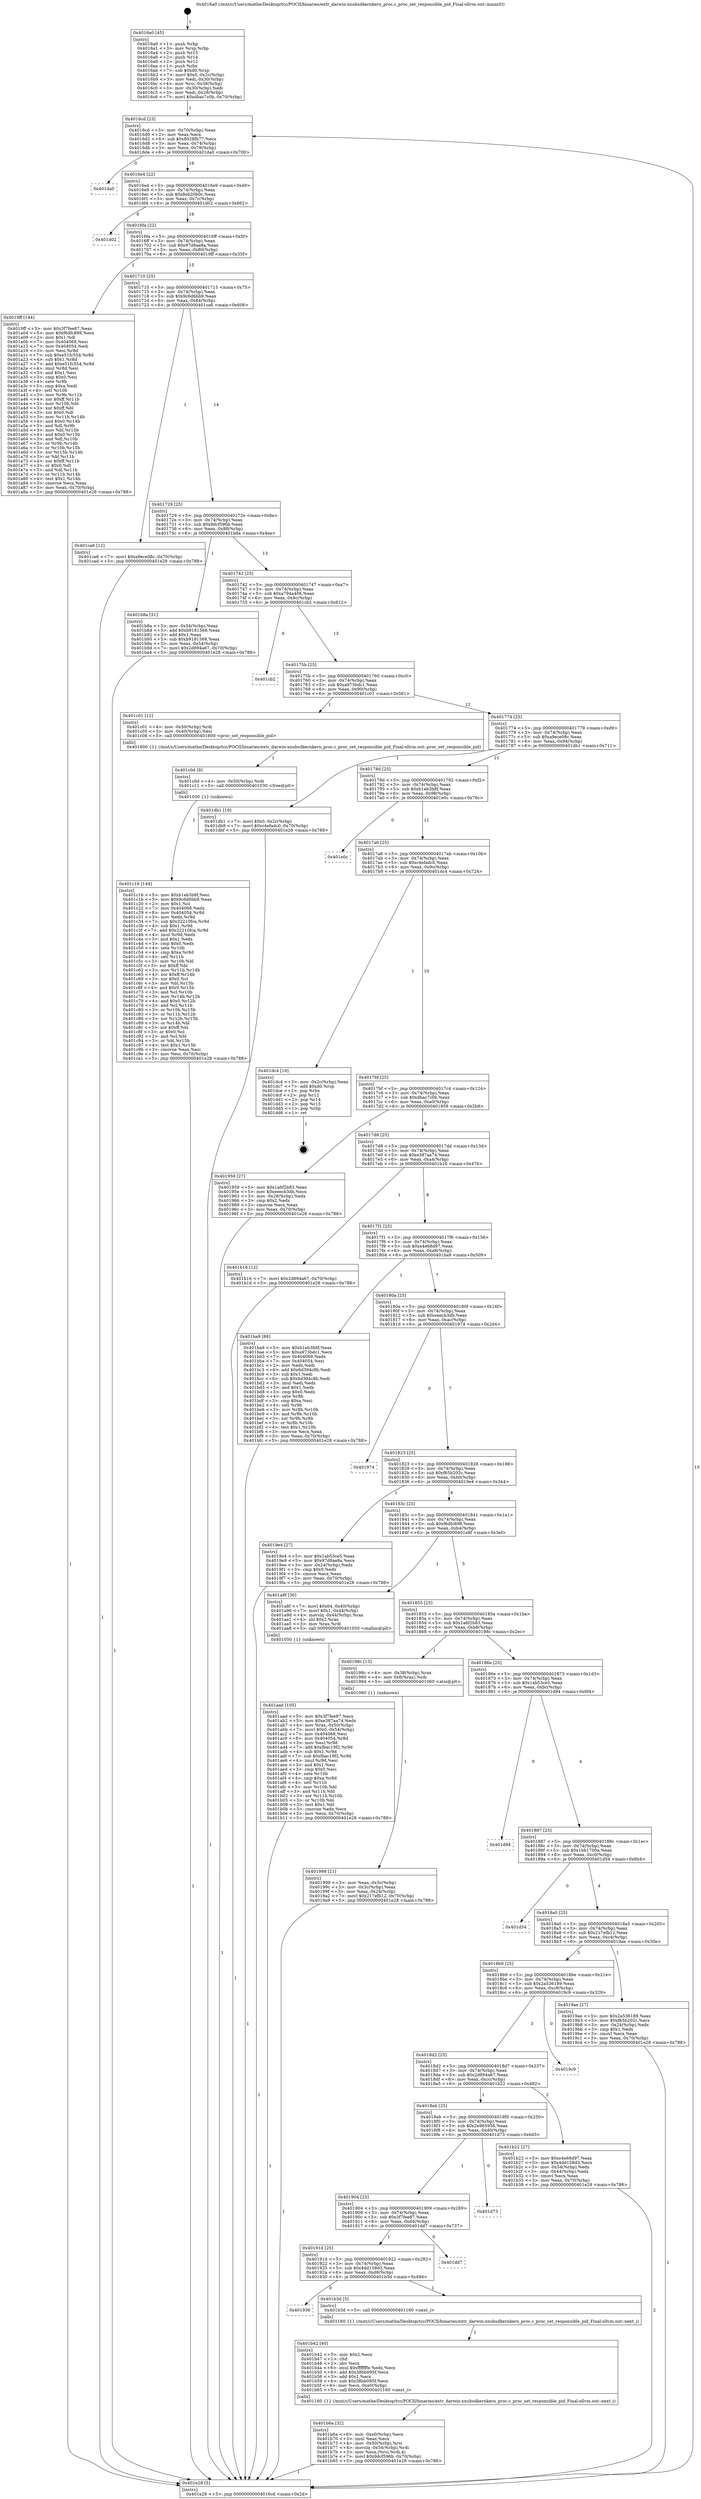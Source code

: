 digraph "0x4016a0" {
  label = "0x4016a0 (/mnt/c/Users/mathe/Desktop/tcc/POCII/binaries/extr_darwin-xnubsdkernkern_proc.c_proc_set_responsible_pid_Final-ollvm.out::main(0))"
  labelloc = "t"
  node[shape=record]

  Entry [label="",width=0.3,height=0.3,shape=circle,fillcolor=black,style=filled]
  "0x4016cd" [label="{
     0x4016cd [23]\l
     | [instrs]\l
     &nbsp;&nbsp;0x4016cd \<+3\>: mov -0x70(%rbp),%eax\l
     &nbsp;&nbsp;0x4016d0 \<+2\>: mov %eax,%ecx\l
     &nbsp;&nbsp;0x4016d2 \<+6\>: sub $0x8028fb77,%ecx\l
     &nbsp;&nbsp;0x4016d8 \<+3\>: mov %eax,-0x74(%rbp)\l
     &nbsp;&nbsp;0x4016db \<+3\>: mov %ecx,-0x78(%rbp)\l
     &nbsp;&nbsp;0x4016de \<+6\>: je 0000000000401da0 \<main+0x700\>\l
  }"]
  "0x401da0" [label="{
     0x401da0\l
  }", style=dashed]
  "0x4016e4" [label="{
     0x4016e4 [22]\l
     | [instrs]\l
     &nbsp;&nbsp;0x4016e4 \<+5\>: jmp 00000000004016e9 \<main+0x49\>\l
     &nbsp;&nbsp;0x4016e9 \<+3\>: mov -0x74(%rbp),%eax\l
     &nbsp;&nbsp;0x4016ec \<+5\>: sub $0x8eb20b0c,%eax\l
     &nbsp;&nbsp;0x4016f1 \<+3\>: mov %eax,-0x7c(%rbp)\l
     &nbsp;&nbsp;0x4016f4 \<+6\>: je 0000000000401d02 \<main+0x662\>\l
  }"]
  Exit [label="",width=0.3,height=0.3,shape=circle,fillcolor=black,style=filled,peripheries=2]
  "0x401d02" [label="{
     0x401d02\l
  }", style=dashed]
  "0x4016fa" [label="{
     0x4016fa [22]\l
     | [instrs]\l
     &nbsp;&nbsp;0x4016fa \<+5\>: jmp 00000000004016ff \<main+0x5f\>\l
     &nbsp;&nbsp;0x4016ff \<+3\>: mov -0x74(%rbp),%eax\l
     &nbsp;&nbsp;0x401702 \<+5\>: sub $0x97d8ae8a,%eax\l
     &nbsp;&nbsp;0x401707 \<+3\>: mov %eax,-0x80(%rbp)\l
     &nbsp;&nbsp;0x40170a \<+6\>: je 00000000004019ff \<main+0x35f\>\l
  }"]
  "0x401c16" [label="{
     0x401c16 [144]\l
     | [instrs]\l
     &nbsp;&nbsp;0x401c16 \<+5\>: mov $0xb1eb3b8f,%esi\l
     &nbsp;&nbsp;0x401c1b \<+5\>: mov $0x9c6d6bb9,%eax\l
     &nbsp;&nbsp;0x401c20 \<+2\>: mov $0x1,%cl\l
     &nbsp;&nbsp;0x401c22 \<+7\>: mov 0x404068,%edx\l
     &nbsp;&nbsp;0x401c29 \<+8\>: mov 0x404054,%r8d\l
     &nbsp;&nbsp;0x401c31 \<+3\>: mov %edx,%r9d\l
     &nbsp;&nbsp;0x401c34 \<+7\>: sub $0x32210fca,%r9d\l
     &nbsp;&nbsp;0x401c3b \<+4\>: sub $0x1,%r9d\l
     &nbsp;&nbsp;0x401c3f \<+7\>: add $0x32210fca,%r9d\l
     &nbsp;&nbsp;0x401c46 \<+4\>: imul %r9d,%edx\l
     &nbsp;&nbsp;0x401c4a \<+3\>: and $0x1,%edx\l
     &nbsp;&nbsp;0x401c4d \<+3\>: cmp $0x0,%edx\l
     &nbsp;&nbsp;0x401c50 \<+4\>: sete %r10b\l
     &nbsp;&nbsp;0x401c54 \<+4\>: cmp $0xa,%r8d\l
     &nbsp;&nbsp;0x401c58 \<+4\>: setl %r11b\l
     &nbsp;&nbsp;0x401c5c \<+3\>: mov %r10b,%bl\l
     &nbsp;&nbsp;0x401c5f \<+3\>: xor $0xff,%bl\l
     &nbsp;&nbsp;0x401c62 \<+3\>: mov %r11b,%r14b\l
     &nbsp;&nbsp;0x401c65 \<+4\>: xor $0xff,%r14b\l
     &nbsp;&nbsp;0x401c69 \<+3\>: xor $0x0,%cl\l
     &nbsp;&nbsp;0x401c6c \<+3\>: mov %bl,%r15b\l
     &nbsp;&nbsp;0x401c6f \<+4\>: and $0x0,%r15b\l
     &nbsp;&nbsp;0x401c73 \<+3\>: and %cl,%r10b\l
     &nbsp;&nbsp;0x401c76 \<+3\>: mov %r14b,%r12b\l
     &nbsp;&nbsp;0x401c79 \<+4\>: and $0x0,%r12b\l
     &nbsp;&nbsp;0x401c7d \<+3\>: and %cl,%r11b\l
     &nbsp;&nbsp;0x401c80 \<+3\>: or %r10b,%r15b\l
     &nbsp;&nbsp;0x401c83 \<+3\>: or %r11b,%r12b\l
     &nbsp;&nbsp;0x401c86 \<+3\>: xor %r12b,%r15b\l
     &nbsp;&nbsp;0x401c89 \<+3\>: or %r14b,%bl\l
     &nbsp;&nbsp;0x401c8c \<+3\>: xor $0xff,%bl\l
     &nbsp;&nbsp;0x401c8f \<+3\>: or $0x0,%cl\l
     &nbsp;&nbsp;0x401c92 \<+2\>: and %cl,%bl\l
     &nbsp;&nbsp;0x401c94 \<+3\>: or %bl,%r15b\l
     &nbsp;&nbsp;0x401c97 \<+4\>: test $0x1,%r15b\l
     &nbsp;&nbsp;0x401c9b \<+3\>: cmovne %eax,%esi\l
     &nbsp;&nbsp;0x401c9e \<+3\>: mov %esi,-0x70(%rbp)\l
     &nbsp;&nbsp;0x401ca1 \<+5\>: jmp 0000000000401e28 \<main+0x788\>\l
  }"]
  "0x4019ff" [label="{
     0x4019ff [144]\l
     | [instrs]\l
     &nbsp;&nbsp;0x4019ff \<+5\>: mov $0x3f7fee87,%eax\l
     &nbsp;&nbsp;0x401a04 \<+5\>: mov $0xf6dfc898,%ecx\l
     &nbsp;&nbsp;0x401a09 \<+2\>: mov $0x1,%dl\l
     &nbsp;&nbsp;0x401a0b \<+7\>: mov 0x404068,%esi\l
     &nbsp;&nbsp;0x401a12 \<+7\>: mov 0x404054,%edi\l
     &nbsp;&nbsp;0x401a19 \<+3\>: mov %esi,%r8d\l
     &nbsp;&nbsp;0x401a1c \<+7\>: sub $0xe51fc554,%r8d\l
     &nbsp;&nbsp;0x401a23 \<+4\>: sub $0x1,%r8d\l
     &nbsp;&nbsp;0x401a27 \<+7\>: add $0xe51fc554,%r8d\l
     &nbsp;&nbsp;0x401a2e \<+4\>: imul %r8d,%esi\l
     &nbsp;&nbsp;0x401a32 \<+3\>: and $0x1,%esi\l
     &nbsp;&nbsp;0x401a35 \<+3\>: cmp $0x0,%esi\l
     &nbsp;&nbsp;0x401a38 \<+4\>: sete %r9b\l
     &nbsp;&nbsp;0x401a3c \<+3\>: cmp $0xa,%edi\l
     &nbsp;&nbsp;0x401a3f \<+4\>: setl %r10b\l
     &nbsp;&nbsp;0x401a43 \<+3\>: mov %r9b,%r11b\l
     &nbsp;&nbsp;0x401a46 \<+4\>: xor $0xff,%r11b\l
     &nbsp;&nbsp;0x401a4a \<+3\>: mov %r10b,%bl\l
     &nbsp;&nbsp;0x401a4d \<+3\>: xor $0xff,%bl\l
     &nbsp;&nbsp;0x401a50 \<+3\>: xor $0x0,%dl\l
     &nbsp;&nbsp;0x401a53 \<+3\>: mov %r11b,%r14b\l
     &nbsp;&nbsp;0x401a56 \<+4\>: and $0x0,%r14b\l
     &nbsp;&nbsp;0x401a5a \<+3\>: and %dl,%r9b\l
     &nbsp;&nbsp;0x401a5d \<+3\>: mov %bl,%r15b\l
     &nbsp;&nbsp;0x401a60 \<+4\>: and $0x0,%r15b\l
     &nbsp;&nbsp;0x401a64 \<+3\>: and %dl,%r10b\l
     &nbsp;&nbsp;0x401a67 \<+3\>: or %r9b,%r14b\l
     &nbsp;&nbsp;0x401a6a \<+3\>: or %r10b,%r15b\l
     &nbsp;&nbsp;0x401a6d \<+3\>: xor %r15b,%r14b\l
     &nbsp;&nbsp;0x401a70 \<+3\>: or %bl,%r11b\l
     &nbsp;&nbsp;0x401a73 \<+4\>: xor $0xff,%r11b\l
     &nbsp;&nbsp;0x401a77 \<+3\>: or $0x0,%dl\l
     &nbsp;&nbsp;0x401a7a \<+3\>: and %dl,%r11b\l
     &nbsp;&nbsp;0x401a7d \<+3\>: or %r11b,%r14b\l
     &nbsp;&nbsp;0x401a80 \<+4\>: test $0x1,%r14b\l
     &nbsp;&nbsp;0x401a84 \<+3\>: cmovne %ecx,%eax\l
     &nbsp;&nbsp;0x401a87 \<+3\>: mov %eax,-0x70(%rbp)\l
     &nbsp;&nbsp;0x401a8a \<+5\>: jmp 0000000000401e28 \<main+0x788\>\l
  }"]
  "0x401710" [label="{
     0x401710 [25]\l
     | [instrs]\l
     &nbsp;&nbsp;0x401710 \<+5\>: jmp 0000000000401715 \<main+0x75\>\l
     &nbsp;&nbsp;0x401715 \<+3\>: mov -0x74(%rbp),%eax\l
     &nbsp;&nbsp;0x401718 \<+5\>: sub $0x9c6d6bb9,%eax\l
     &nbsp;&nbsp;0x40171d \<+6\>: mov %eax,-0x84(%rbp)\l
     &nbsp;&nbsp;0x401723 \<+6\>: je 0000000000401ca6 \<main+0x606\>\l
  }"]
  "0x401c0d" [label="{
     0x401c0d [9]\l
     | [instrs]\l
     &nbsp;&nbsp;0x401c0d \<+4\>: mov -0x50(%rbp),%rdi\l
     &nbsp;&nbsp;0x401c11 \<+5\>: call 0000000000401030 \<free@plt\>\l
     | [calls]\l
     &nbsp;&nbsp;0x401030 \{1\} (unknown)\l
  }"]
  "0x401ca6" [label="{
     0x401ca6 [12]\l
     | [instrs]\l
     &nbsp;&nbsp;0x401ca6 \<+7\>: movl $0xa9ece08c,-0x70(%rbp)\l
     &nbsp;&nbsp;0x401cad \<+5\>: jmp 0000000000401e28 \<main+0x788\>\l
  }"]
  "0x401729" [label="{
     0x401729 [25]\l
     | [instrs]\l
     &nbsp;&nbsp;0x401729 \<+5\>: jmp 000000000040172e \<main+0x8e\>\l
     &nbsp;&nbsp;0x40172e \<+3\>: mov -0x74(%rbp),%eax\l
     &nbsp;&nbsp;0x401731 \<+5\>: sub $0x9dcf596b,%eax\l
     &nbsp;&nbsp;0x401736 \<+6\>: mov %eax,-0x88(%rbp)\l
     &nbsp;&nbsp;0x40173c \<+6\>: je 0000000000401b8a \<main+0x4ea\>\l
  }"]
  "0x401b6a" [label="{
     0x401b6a [32]\l
     | [instrs]\l
     &nbsp;&nbsp;0x401b6a \<+6\>: mov -0xe0(%rbp),%ecx\l
     &nbsp;&nbsp;0x401b70 \<+3\>: imul %eax,%ecx\l
     &nbsp;&nbsp;0x401b73 \<+4\>: mov -0x50(%rbp),%rsi\l
     &nbsp;&nbsp;0x401b77 \<+4\>: movslq -0x54(%rbp),%rdi\l
     &nbsp;&nbsp;0x401b7b \<+3\>: mov %ecx,(%rsi,%rdi,4)\l
     &nbsp;&nbsp;0x401b7e \<+7\>: movl $0x9dcf596b,-0x70(%rbp)\l
     &nbsp;&nbsp;0x401b85 \<+5\>: jmp 0000000000401e28 \<main+0x788\>\l
  }"]
  "0x401b8a" [label="{
     0x401b8a [31]\l
     | [instrs]\l
     &nbsp;&nbsp;0x401b8a \<+3\>: mov -0x54(%rbp),%eax\l
     &nbsp;&nbsp;0x401b8d \<+5\>: add $0xb9181568,%eax\l
     &nbsp;&nbsp;0x401b92 \<+3\>: add $0x1,%eax\l
     &nbsp;&nbsp;0x401b95 \<+5\>: sub $0xb9181568,%eax\l
     &nbsp;&nbsp;0x401b9a \<+3\>: mov %eax,-0x54(%rbp)\l
     &nbsp;&nbsp;0x401b9d \<+7\>: movl $0x2d894a67,-0x70(%rbp)\l
     &nbsp;&nbsp;0x401ba4 \<+5\>: jmp 0000000000401e28 \<main+0x788\>\l
  }"]
  "0x401742" [label="{
     0x401742 [25]\l
     | [instrs]\l
     &nbsp;&nbsp;0x401742 \<+5\>: jmp 0000000000401747 \<main+0xa7\>\l
     &nbsp;&nbsp;0x401747 \<+3\>: mov -0x74(%rbp),%eax\l
     &nbsp;&nbsp;0x40174a \<+5\>: sub $0xa794a406,%eax\l
     &nbsp;&nbsp;0x40174f \<+6\>: mov %eax,-0x8c(%rbp)\l
     &nbsp;&nbsp;0x401755 \<+6\>: je 0000000000401cb2 \<main+0x612\>\l
  }"]
  "0x401b42" [label="{
     0x401b42 [40]\l
     | [instrs]\l
     &nbsp;&nbsp;0x401b42 \<+5\>: mov $0x2,%ecx\l
     &nbsp;&nbsp;0x401b47 \<+1\>: cltd\l
     &nbsp;&nbsp;0x401b48 \<+2\>: idiv %ecx\l
     &nbsp;&nbsp;0x401b4a \<+6\>: imul $0xfffffffe,%edx,%ecx\l
     &nbsp;&nbsp;0x401b50 \<+6\>: add $0x38bb095f,%ecx\l
     &nbsp;&nbsp;0x401b56 \<+3\>: add $0x1,%ecx\l
     &nbsp;&nbsp;0x401b59 \<+6\>: sub $0x38bb095f,%ecx\l
     &nbsp;&nbsp;0x401b5f \<+6\>: mov %ecx,-0xe0(%rbp)\l
     &nbsp;&nbsp;0x401b65 \<+5\>: call 0000000000401160 \<next_i\>\l
     | [calls]\l
     &nbsp;&nbsp;0x401160 \{1\} (/mnt/c/Users/mathe/Desktop/tcc/POCII/binaries/extr_darwin-xnubsdkernkern_proc.c_proc_set_responsible_pid_Final-ollvm.out::next_i)\l
  }"]
  "0x401cb2" [label="{
     0x401cb2\l
  }", style=dashed]
  "0x40175b" [label="{
     0x40175b [25]\l
     | [instrs]\l
     &nbsp;&nbsp;0x40175b \<+5\>: jmp 0000000000401760 \<main+0xc0\>\l
     &nbsp;&nbsp;0x401760 \<+3\>: mov -0x74(%rbp),%eax\l
     &nbsp;&nbsp;0x401763 \<+5\>: sub $0xa973bdc1,%eax\l
     &nbsp;&nbsp;0x401768 \<+6\>: mov %eax,-0x90(%rbp)\l
     &nbsp;&nbsp;0x40176e \<+6\>: je 0000000000401c01 \<main+0x561\>\l
  }"]
  "0x401936" [label="{
     0x401936\l
  }", style=dashed]
  "0x401c01" [label="{
     0x401c01 [12]\l
     | [instrs]\l
     &nbsp;&nbsp;0x401c01 \<+4\>: mov -0x50(%rbp),%rdi\l
     &nbsp;&nbsp;0x401c05 \<+3\>: mov -0x40(%rbp),%esi\l
     &nbsp;&nbsp;0x401c08 \<+5\>: call 0000000000401600 \<proc_set_responsible_pid\>\l
     | [calls]\l
     &nbsp;&nbsp;0x401600 \{1\} (/mnt/c/Users/mathe/Desktop/tcc/POCII/binaries/extr_darwin-xnubsdkernkern_proc.c_proc_set_responsible_pid_Final-ollvm.out::proc_set_responsible_pid)\l
  }"]
  "0x401774" [label="{
     0x401774 [25]\l
     | [instrs]\l
     &nbsp;&nbsp;0x401774 \<+5\>: jmp 0000000000401779 \<main+0xd9\>\l
     &nbsp;&nbsp;0x401779 \<+3\>: mov -0x74(%rbp),%eax\l
     &nbsp;&nbsp;0x40177c \<+5\>: sub $0xa9ece08c,%eax\l
     &nbsp;&nbsp;0x401781 \<+6\>: mov %eax,-0x94(%rbp)\l
     &nbsp;&nbsp;0x401787 \<+6\>: je 0000000000401db1 \<main+0x711\>\l
  }"]
  "0x401b3d" [label="{
     0x401b3d [5]\l
     | [instrs]\l
     &nbsp;&nbsp;0x401b3d \<+5\>: call 0000000000401160 \<next_i\>\l
     | [calls]\l
     &nbsp;&nbsp;0x401160 \{1\} (/mnt/c/Users/mathe/Desktop/tcc/POCII/binaries/extr_darwin-xnubsdkernkern_proc.c_proc_set_responsible_pid_Final-ollvm.out::next_i)\l
  }"]
  "0x401db1" [label="{
     0x401db1 [19]\l
     | [instrs]\l
     &nbsp;&nbsp;0x401db1 \<+7\>: movl $0x0,-0x2c(%rbp)\l
     &nbsp;&nbsp;0x401db8 \<+7\>: movl $0xc4efadc0,-0x70(%rbp)\l
     &nbsp;&nbsp;0x401dbf \<+5\>: jmp 0000000000401e28 \<main+0x788\>\l
  }"]
  "0x40178d" [label="{
     0x40178d [25]\l
     | [instrs]\l
     &nbsp;&nbsp;0x40178d \<+5\>: jmp 0000000000401792 \<main+0xf2\>\l
     &nbsp;&nbsp;0x401792 \<+3\>: mov -0x74(%rbp),%eax\l
     &nbsp;&nbsp;0x401795 \<+5\>: sub $0xb1eb3b8f,%eax\l
     &nbsp;&nbsp;0x40179a \<+6\>: mov %eax,-0x98(%rbp)\l
     &nbsp;&nbsp;0x4017a0 \<+6\>: je 0000000000401e0c \<main+0x76c\>\l
  }"]
  "0x40191d" [label="{
     0x40191d [25]\l
     | [instrs]\l
     &nbsp;&nbsp;0x40191d \<+5\>: jmp 0000000000401922 \<main+0x282\>\l
     &nbsp;&nbsp;0x401922 \<+3\>: mov -0x74(%rbp),%eax\l
     &nbsp;&nbsp;0x401925 \<+5\>: sub $0x4dd158d3,%eax\l
     &nbsp;&nbsp;0x40192a \<+6\>: mov %eax,-0xd8(%rbp)\l
     &nbsp;&nbsp;0x401930 \<+6\>: je 0000000000401b3d \<main+0x49d\>\l
  }"]
  "0x401e0c" [label="{
     0x401e0c\l
  }", style=dashed]
  "0x4017a6" [label="{
     0x4017a6 [25]\l
     | [instrs]\l
     &nbsp;&nbsp;0x4017a6 \<+5\>: jmp 00000000004017ab \<main+0x10b\>\l
     &nbsp;&nbsp;0x4017ab \<+3\>: mov -0x74(%rbp),%eax\l
     &nbsp;&nbsp;0x4017ae \<+5\>: sub $0xc4efadc0,%eax\l
     &nbsp;&nbsp;0x4017b3 \<+6\>: mov %eax,-0x9c(%rbp)\l
     &nbsp;&nbsp;0x4017b9 \<+6\>: je 0000000000401dc4 \<main+0x724\>\l
  }"]
  "0x401dd7" [label="{
     0x401dd7\l
  }", style=dashed]
  "0x401dc4" [label="{
     0x401dc4 [19]\l
     | [instrs]\l
     &nbsp;&nbsp;0x401dc4 \<+3\>: mov -0x2c(%rbp),%eax\l
     &nbsp;&nbsp;0x401dc7 \<+7\>: add $0xd0,%rsp\l
     &nbsp;&nbsp;0x401dce \<+1\>: pop %rbx\l
     &nbsp;&nbsp;0x401dcf \<+2\>: pop %r12\l
     &nbsp;&nbsp;0x401dd1 \<+2\>: pop %r14\l
     &nbsp;&nbsp;0x401dd3 \<+2\>: pop %r15\l
     &nbsp;&nbsp;0x401dd5 \<+1\>: pop %rbp\l
     &nbsp;&nbsp;0x401dd6 \<+1\>: ret\l
  }"]
  "0x4017bf" [label="{
     0x4017bf [25]\l
     | [instrs]\l
     &nbsp;&nbsp;0x4017bf \<+5\>: jmp 00000000004017c4 \<main+0x124\>\l
     &nbsp;&nbsp;0x4017c4 \<+3\>: mov -0x74(%rbp),%eax\l
     &nbsp;&nbsp;0x4017c7 \<+5\>: sub $0xdbac7c0b,%eax\l
     &nbsp;&nbsp;0x4017cc \<+6\>: mov %eax,-0xa0(%rbp)\l
     &nbsp;&nbsp;0x4017d2 \<+6\>: je 0000000000401959 \<main+0x2b9\>\l
  }"]
  "0x401904" [label="{
     0x401904 [25]\l
     | [instrs]\l
     &nbsp;&nbsp;0x401904 \<+5\>: jmp 0000000000401909 \<main+0x269\>\l
     &nbsp;&nbsp;0x401909 \<+3\>: mov -0x74(%rbp),%eax\l
     &nbsp;&nbsp;0x40190c \<+5\>: sub $0x3f7fee87,%eax\l
     &nbsp;&nbsp;0x401911 \<+6\>: mov %eax,-0xd4(%rbp)\l
     &nbsp;&nbsp;0x401917 \<+6\>: je 0000000000401dd7 \<main+0x737\>\l
  }"]
  "0x401959" [label="{
     0x401959 [27]\l
     | [instrs]\l
     &nbsp;&nbsp;0x401959 \<+5\>: mov $0x1a6f2b83,%eax\l
     &nbsp;&nbsp;0x40195e \<+5\>: mov $0xeeecb3db,%ecx\l
     &nbsp;&nbsp;0x401963 \<+3\>: mov -0x28(%rbp),%edx\l
     &nbsp;&nbsp;0x401966 \<+3\>: cmp $0x2,%edx\l
     &nbsp;&nbsp;0x401969 \<+3\>: cmovne %ecx,%eax\l
     &nbsp;&nbsp;0x40196c \<+3\>: mov %eax,-0x70(%rbp)\l
     &nbsp;&nbsp;0x40196f \<+5\>: jmp 0000000000401e28 \<main+0x788\>\l
  }"]
  "0x4017d8" [label="{
     0x4017d8 [25]\l
     | [instrs]\l
     &nbsp;&nbsp;0x4017d8 \<+5\>: jmp 00000000004017dd \<main+0x13d\>\l
     &nbsp;&nbsp;0x4017dd \<+3\>: mov -0x74(%rbp),%eax\l
     &nbsp;&nbsp;0x4017e0 \<+5\>: sub $0xe387aa74,%eax\l
     &nbsp;&nbsp;0x4017e5 \<+6\>: mov %eax,-0xa4(%rbp)\l
     &nbsp;&nbsp;0x4017eb \<+6\>: je 0000000000401b16 \<main+0x476\>\l
  }"]
  "0x401e28" [label="{
     0x401e28 [5]\l
     | [instrs]\l
     &nbsp;&nbsp;0x401e28 \<+5\>: jmp 00000000004016cd \<main+0x2d\>\l
  }"]
  "0x4016a0" [label="{
     0x4016a0 [45]\l
     | [instrs]\l
     &nbsp;&nbsp;0x4016a0 \<+1\>: push %rbp\l
     &nbsp;&nbsp;0x4016a1 \<+3\>: mov %rsp,%rbp\l
     &nbsp;&nbsp;0x4016a4 \<+2\>: push %r15\l
     &nbsp;&nbsp;0x4016a6 \<+2\>: push %r14\l
     &nbsp;&nbsp;0x4016a8 \<+2\>: push %r12\l
     &nbsp;&nbsp;0x4016aa \<+1\>: push %rbx\l
     &nbsp;&nbsp;0x4016ab \<+7\>: sub $0xd0,%rsp\l
     &nbsp;&nbsp;0x4016b2 \<+7\>: movl $0x0,-0x2c(%rbp)\l
     &nbsp;&nbsp;0x4016b9 \<+3\>: mov %edi,-0x30(%rbp)\l
     &nbsp;&nbsp;0x4016bc \<+4\>: mov %rsi,-0x38(%rbp)\l
     &nbsp;&nbsp;0x4016c0 \<+3\>: mov -0x30(%rbp),%edi\l
     &nbsp;&nbsp;0x4016c3 \<+3\>: mov %edi,-0x28(%rbp)\l
     &nbsp;&nbsp;0x4016c6 \<+7\>: movl $0xdbac7c0b,-0x70(%rbp)\l
  }"]
  "0x401d73" [label="{
     0x401d73\l
  }", style=dashed]
  "0x401b16" [label="{
     0x401b16 [12]\l
     | [instrs]\l
     &nbsp;&nbsp;0x401b16 \<+7\>: movl $0x2d894a67,-0x70(%rbp)\l
     &nbsp;&nbsp;0x401b1d \<+5\>: jmp 0000000000401e28 \<main+0x788\>\l
  }"]
  "0x4017f1" [label="{
     0x4017f1 [25]\l
     | [instrs]\l
     &nbsp;&nbsp;0x4017f1 \<+5\>: jmp 00000000004017f6 \<main+0x156\>\l
     &nbsp;&nbsp;0x4017f6 \<+3\>: mov -0x74(%rbp),%eax\l
     &nbsp;&nbsp;0x4017f9 \<+5\>: sub $0xe4e68d97,%eax\l
     &nbsp;&nbsp;0x4017fe \<+6\>: mov %eax,-0xa8(%rbp)\l
     &nbsp;&nbsp;0x401804 \<+6\>: je 0000000000401ba9 \<main+0x509\>\l
  }"]
  "0x4018eb" [label="{
     0x4018eb [25]\l
     | [instrs]\l
     &nbsp;&nbsp;0x4018eb \<+5\>: jmp 00000000004018f0 \<main+0x250\>\l
     &nbsp;&nbsp;0x4018f0 \<+3\>: mov -0x74(%rbp),%eax\l
     &nbsp;&nbsp;0x4018f3 \<+5\>: sub $0x2e965958,%eax\l
     &nbsp;&nbsp;0x4018f8 \<+6\>: mov %eax,-0xd0(%rbp)\l
     &nbsp;&nbsp;0x4018fe \<+6\>: je 0000000000401d73 \<main+0x6d3\>\l
  }"]
  "0x401ba9" [label="{
     0x401ba9 [88]\l
     | [instrs]\l
     &nbsp;&nbsp;0x401ba9 \<+5\>: mov $0xb1eb3b8f,%eax\l
     &nbsp;&nbsp;0x401bae \<+5\>: mov $0xa973bdc1,%ecx\l
     &nbsp;&nbsp;0x401bb3 \<+7\>: mov 0x404068,%edx\l
     &nbsp;&nbsp;0x401bba \<+7\>: mov 0x404054,%esi\l
     &nbsp;&nbsp;0x401bc1 \<+2\>: mov %edx,%edi\l
     &nbsp;&nbsp;0x401bc3 \<+6\>: add $0x6d394c8b,%edi\l
     &nbsp;&nbsp;0x401bc9 \<+3\>: sub $0x1,%edi\l
     &nbsp;&nbsp;0x401bcc \<+6\>: sub $0x6d394c8b,%edi\l
     &nbsp;&nbsp;0x401bd2 \<+3\>: imul %edi,%edx\l
     &nbsp;&nbsp;0x401bd5 \<+3\>: and $0x1,%edx\l
     &nbsp;&nbsp;0x401bd8 \<+3\>: cmp $0x0,%edx\l
     &nbsp;&nbsp;0x401bdb \<+4\>: sete %r8b\l
     &nbsp;&nbsp;0x401bdf \<+3\>: cmp $0xa,%esi\l
     &nbsp;&nbsp;0x401be2 \<+4\>: setl %r9b\l
     &nbsp;&nbsp;0x401be6 \<+3\>: mov %r8b,%r10b\l
     &nbsp;&nbsp;0x401be9 \<+3\>: and %r9b,%r10b\l
     &nbsp;&nbsp;0x401bec \<+3\>: xor %r9b,%r8b\l
     &nbsp;&nbsp;0x401bef \<+3\>: or %r8b,%r10b\l
     &nbsp;&nbsp;0x401bf2 \<+4\>: test $0x1,%r10b\l
     &nbsp;&nbsp;0x401bf6 \<+3\>: cmovne %ecx,%eax\l
     &nbsp;&nbsp;0x401bf9 \<+3\>: mov %eax,-0x70(%rbp)\l
     &nbsp;&nbsp;0x401bfc \<+5\>: jmp 0000000000401e28 \<main+0x788\>\l
  }"]
  "0x40180a" [label="{
     0x40180a [25]\l
     | [instrs]\l
     &nbsp;&nbsp;0x40180a \<+5\>: jmp 000000000040180f \<main+0x16f\>\l
     &nbsp;&nbsp;0x40180f \<+3\>: mov -0x74(%rbp),%eax\l
     &nbsp;&nbsp;0x401812 \<+5\>: sub $0xeeecb3db,%eax\l
     &nbsp;&nbsp;0x401817 \<+6\>: mov %eax,-0xac(%rbp)\l
     &nbsp;&nbsp;0x40181d \<+6\>: je 0000000000401974 \<main+0x2d4\>\l
  }"]
  "0x401b22" [label="{
     0x401b22 [27]\l
     | [instrs]\l
     &nbsp;&nbsp;0x401b22 \<+5\>: mov $0xe4e68d97,%eax\l
     &nbsp;&nbsp;0x401b27 \<+5\>: mov $0x4dd158d3,%ecx\l
     &nbsp;&nbsp;0x401b2c \<+3\>: mov -0x54(%rbp),%edx\l
     &nbsp;&nbsp;0x401b2f \<+3\>: cmp -0x44(%rbp),%edx\l
     &nbsp;&nbsp;0x401b32 \<+3\>: cmovl %ecx,%eax\l
     &nbsp;&nbsp;0x401b35 \<+3\>: mov %eax,-0x70(%rbp)\l
     &nbsp;&nbsp;0x401b38 \<+5\>: jmp 0000000000401e28 \<main+0x788\>\l
  }"]
  "0x401974" [label="{
     0x401974\l
  }", style=dashed]
  "0x401823" [label="{
     0x401823 [25]\l
     | [instrs]\l
     &nbsp;&nbsp;0x401823 \<+5\>: jmp 0000000000401828 \<main+0x188\>\l
     &nbsp;&nbsp;0x401828 \<+3\>: mov -0x74(%rbp),%eax\l
     &nbsp;&nbsp;0x40182b \<+5\>: sub $0xf65b202c,%eax\l
     &nbsp;&nbsp;0x401830 \<+6\>: mov %eax,-0xb0(%rbp)\l
     &nbsp;&nbsp;0x401836 \<+6\>: je 00000000004019e4 \<main+0x344\>\l
  }"]
  "0x4018d2" [label="{
     0x4018d2 [25]\l
     | [instrs]\l
     &nbsp;&nbsp;0x4018d2 \<+5\>: jmp 00000000004018d7 \<main+0x237\>\l
     &nbsp;&nbsp;0x4018d7 \<+3\>: mov -0x74(%rbp),%eax\l
     &nbsp;&nbsp;0x4018da \<+5\>: sub $0x2d894a67,%eax\l
     &nbsp;&nbsp;0x4018df \<+6\>: mov %eax,-0xcc(%rbp)\l
     &nbsp;&nbsp;0x4018e5 \<+6\>: je 0000000000401b22 \<main+0x482\>\l
  }"]
  "0x4019e4" [label="{
     0x4019e4 [27]\l
     | [instrs]\l
     &nbsp;&nbsp;0x4019e4 \<+5\>: mov $0x1ab53ce5,%eax\l
     &nbsp;&nbsp;0x4019e9 \<+5\>: mov $0x97d8ae8a,%ecx\l
     &nbsp;&nbsp;0x4019ee \<+3\>: mov -0x24(%rbp),%edx\l
     &nbsp;&nbsp;0x4019f1 \<+3\>: cmp $0x0,%edx\l
     &nbsp;&nbsp;0x4019f4 \<+3\>: cmove %ecx,%eax\l
     &nbsp;&nbsp;0x4019f7 \<+3\>: mov %eax,-0x70(%rbp)\l
     &nbsp;&nbsp;0x4019fa \<+5\>: jmp 0000000000401e28 \<main+0x788\>\l
  }"]
  "0x40183c" [label="{
     0x40183c [25]\l
     | [instrs]\l
     &nbsp;&nbsp;0x40183c \<+5\>: jmp 0000000000401841 \<main+0x1a1\>\l
     &nbsp;&nbsp;0x401841 \<+3\>: mov -0x74(%rbp),%eax\l
     &nbsp;&nbsp;0x401844 \<+5\>: sub $0xf6dfc898,%eax\l
     &nbsp;&nbsp;0x401849 \<+6\>: mov %eax,-0xb4(%rbp)\l
     &nbsp;&nbsp;0x40184f \<+6\>: je 0000000000401a8f \<main+0x3ef\>\l
  }"]
  "0x4019c9" [label="{
     0x4019c9\l
  }", style=dashed]
  "0x401a8f" [label="{
     0x401a8f [30]\l
     | [instrs]\l
     &nbsp;&nbsp;0x401a8f \<+7\>: movl $0x64,-0x40(%rbp)\l
     &nbsp;&nbsp;0x401a96 \<+7\>: movl $0x1,-0x44(%rbp)\l
     &nbsp;&nbsp;0x401a9d \<+4\>: movslq -0x44(%rbp),%rax\l
     &nbsp;&nbsp;0x401aa1 \<+4\>: shl $0x2,%rax\l
     &nbsp;&nbsp;0x401aa5 \<+3\>: mov %rax,%rdi\l
     &nbsp;&nbsp;0x401aa8 \<+5\>: call 0000000000401050 \<malloc@plt\>\l
     | [calls]\l
     &nbsp;&nbsp;0x401050 \{1\} (unknown)\l
  }"]
  "0x401855" [label="{
     0x401855 [25]\l
     | [instrs]\l
     &nbsp;&nbsp;0x401855 \<+5\>: jmp 000000000040185a \<main+0x1ba\>\l
     &nbsp;&nbsp;0x40185a \<+3\>: mov -0x74(%rbp),%eax\l
     &nbsp;&nbsp;0x40185d \<+5\>: sub $0x1a6f2b83,%eax\l
     &nbsp;&nbsp;0x401862 \<+6\>: mov %eax,-0xb8(%rbp)\l
     &nbsp;&nbsp;0x401868 \<+6\>: je 000000000040198c \<main+0x2ec\>\l
  }"]
  "0x401aad" [label="{
     0x401aad [105]\l
     | [instrs]\l
     &nbsp;&nbsp;0x401aad \<+5\>: mov $0x3f7fee87,%ecx\l
     &nbsp;&nbsp;0x401ab2 \<+5\>: mov $0xe387aa74,%edx\l
     &nbsp;&nbsp;0x401ab7 \<+4\>: mov %rax,-0x50(%rbp)\l
     &nbsp;&nbsp;0x401abb \<+7\>: movl $0x0,-0x54(%rbp)\l
     &nbsp;&nbsp;0x401ac2 \<+7\>: mov 0x404068,%esi\l
     &nbsp;&nbsp;0x401ac9 \<+8\>: mov 0x404054,%r8d\l
     &nbsp;&nbsp;0x401ad1 \<+3\>: mov %esi,%r9d\l
     &nbsp;&nbsp;0x401ad4 \<+7\>: add $0xfbac19f2,%r9d\l
     &nbsp;&nbsp;0x401adb \<+4\>: sub $0x1,%r9d\l
     &nbsp;&nbsp;0x401adf \<+7\>: sub $0xfbac19f2,%r9d\l
     &nbsp;&nbsp;0x401ae6 \<+4\>: imul %r9d,%esi\l
     &nbsp;&nbsp;0x401aea \<+3\>: and $0x1,%esi\l
     &nbsp;&nbsp;0x401aed \<+3\>: cmp $0x0,%esi\l
     &nbsp;&nbsp;0x401af0 \<+4\>: sete %r10b\l
     &nbsp;&nbsp;0x401af4 \<+4\>: cmp $0xa,%r8d\l
     &nbsp;&nbsp;0x401af8 \<+4\>: setl %r11b\l
     &nbsp;&nbsp;0x401afc \<+3\>: mov %r10b,%bl\l
     &nbsp;&nbsp;0x401aff \<+3\>: and %r11b,%bl\l
     &nbsp;&nbsp;0x401b02 \<+3\>: xor %r11b,%r10b\l
     &nbsp;&nbsp;0x401b05 \<+3\>: or %r10b,%bl\l
     &nbsp;&nbsp;0x401b08 \<+3\>: test $0x1,%bl\l
     &nbsp;&nbsp;0x401b0b \<+3\>: cmovne %edx,%ecx\l
     &nbsp;&nbsp;0x401b0e \<+3\>: mov %ecx,-0x70(%rbp)\l
     &nbsp;&nbsp;0x401b11 \<+5\>: jmp 0000000000401e28 \<main+0x788\>\l
  }"]
  "0x40198c" [label="{
     0x40198c [13]\l
     | [instrs]\l
     &nbsp;&nbsp;0x40198c \<+4\>: mov -0x38(%rbp),%rax\l
     &nbsp;&nbsp;0x401990 \<+4\>: mov 0x8(%rax),%rdi\l
     &nbsp;&nbsp;0x401994 \<+5\>: call 0000000000401060 \<atoi@plt\>\l
     | [calls]\l
     &nbsp;&nbsp;0x401060 \{1\} (unknown)\l
  }"]
  "0x40186e" [label="{
     0x40186e [25]\l
     | [instrs]\l
     &nbsp;&nbsp;0x40186e \<+5\>: jmp 0000000000401873 \<main+0x1d3\>\l
     &nbsp;&nbsp;0x401873 \<+3\>: mov -0x74(%rbp),%eax\l
     &nbsp;&nbsp;0x401876 \<+5\>: sub $0x1ab53ce5,%eax\l
     &nbsp;&nbsp;0x40187b \<+6\>: mov %eax,-0xbc(%rbp)\l
     &nbsp;&nbsp;0x401881 \<+6\>: je 0000000000401d94 \<main+0x6f4\>\l
  }"]
  "0x401999" [label="{
     0x401999 [21]\l
     | [instrs]\l
     &nbsp;&nbsp;0x401999 \<+3\>: mov %eax,-0x3c(%rbp)\l
     &nbsp;&nbsp;0x40199c \<+3\>: mov -0x3c(%rbp),%eax\l
     &nbsp;&nbsp;0x40199f \<+3\>: mov %eax,-0x24(%rbp)\l
     &nbsp;&nbsp;0x4019a2 \<+7\>: movl $0x217efb12,-0x70(%rbp)\l
     &nbsp;&nbsp;0x4019a9 \<+5\>: jmp 0000000000401e28 \<main+0x788\>\l
  }"]
  "0x4018b9" [label="{
     0x4018b9 [25]\l
     | [instrs]\l
     &nbsp;&nbsp;0x4018b9 \<+5\>: jmp 00000000004018be \<main+0x21e\>\l
     &nbsp;&nbsp;0x4018be \<+3\>: mov -0x74(%rbp),%eax\l
     &nbsp;&nbsp;0x4018c1 \<+5\>: sub $0x2a536189,%eax\l
     &nbsp;&nbsp;0x4018c6 \<+6\>: mov %eax,-0xc8(%rbp)\l
     &nbsp;&nbsp;0x4018cc \<+6\>: je 00000000004019c9 \<main+0x329\>\l
  }"]
  "0x401d94" [label="{
     0x401d94\l
  }", style=dashed]
  "0x401887" [label="{
     0x401887 [25]\l
     | [instrs]\l
     &nbsp;&nbsp;0x401887 \<+5\>: jmp 000000000040188c \<main+0x1ec\>\l
     &nbsp;&nbsp;0x40188c \<+3\>: mov -0x74(%rbp),%eax\l
     &nbsp;&nbsp;0x40188f \<+5\>: sub $0x1bb1700a,%eax\l
     &nbsp;&nbsp;0x401894 \<+6\>: mov %eax,-0xc0(%rbp)\l
     &nbsp;&nbsp;0x40189a \<+6\>: je 0000000000401d54 \<main+0x6b4\>\l
  }"]
  "0x4019ae" [label="{
     0x4019ae [27]\l
     | [instrs]\l
     &nbsp;&nbsp;0x4019ae \<+5\>: mov $0x2a536189,%eax\l
     &nbsp;&nbsp;0x4019b3 \<+5\>: mov $0xf65b202c,%ecx\l
     &nbsp;&nbsp;0x4019b8 \<+3\>: mov -0x24(%rbp),%edx\l
     &nbsp;&nbsp;0x4019bb \<+3\>: cmp $0x1,%edx\l
     &nbsp;&nbsp;0x4019be \<+3\>: cmovl %ecx,%eax\l
     &nbsp;&nbsp;0x4019c1 \<+3\>: mov %eax,-0x70(%rbp)\l
     &nbsp;&nbsp;0x4019c4 \<+5\>: jmp 0000000000401e28 \<main+0x788\>\l
  }"]
  "0x401d54" [label="{
     0x401d54\l
  }", style=dashed]
  "0x4018a0" [label="{
     0x4018a0 [25]\l
     | [instrs]\l
     &nbsp;&nbsp;0x4018a0 \<+5\>: jmp 00000000004018a5 \<main+0x205\>\l
     &nbsp;&nbsp;0x4018a5 \<+3\>: mov -0x74(%rbp),%eax\l
     &nbsp;&nbsp;0x4018a8 \<+5\>: sub $0x217efb12,%eax\l
     &nbsp;&nbsp;0x4018ad \<+6\>: mov %eax,-0xc4(%rbp)\l
     &nbsp;&nbsp;0x4018b3 \<+6\>: je 00000000004019ae \<main+0x30e\>\l
  }"]
  Entry -> "0x4016a0" [label=" 1"]
  "0x4016cd" -> "0x401da0" [label=" 0"]
  "0x4016cd" -> "0x4016e4" [label=" 16"]
  "0x401dc4" -> Exit [label=" 1"]
  "0x4016e4" -> "0x401d02" [label=" 0"]
  "0x4016e4" -> "0x4016fa" [label=" 16"]
  "0x401db1" -> "0x401e28" [label=" 1"]
  "0x4016fa" -> "0x4019ff" [label=" 1"]
  "0x4016fa" -> "0x401710" [label=" 15"]
  "0x401ca6" -> "0x401e28" [label=" 1"]
  "0x401710" -> "0x401ca6" [label=" 1"]
  "0x401710" -> "0x401729" [label=" 14"]
  "0x401c16" -> "0x401e28" [label=" 1"]
  "0x401729" -> "0x401b8a" [label=" 1"]
  "0x401729" -> "0x401742" [label=" 13"]
  "0x401c0d" -> "0x401c16" [label=" 1"]
  "0x401742" -> "0x401cb2" [label=" 0"]
  "0x401742" -> "0x40175b" [label=" 13"]
  "0x401c01" -> "0x401c0d" [label=" 1"]
  "0x40175b" -> "0x401c01" [label=" 1"]
  "0x40175b" -> "0x401774" [label=" 12"]
  "0x401ba9" -> "0x401e28" [label=" 1"]
  "0x401774" -> "0x401db1" [label=" 1"]
  "0x401774" -> "0x40178d" [label=" 11"]
  "0x401b8a" -> "0x401e28" [label=" 1"]
  "0x40178d" -> "0x401e0c" [label=" 0"]
  "0x40178d" -> "0x4017a6" [label=" 11"]
  "0x401b42" -> "0x401b6a" [label=" 1"]
  "0x4017a6" -> "0x401dc4" [label=" 1"]
  "0x4017a6" -> "0x4017bf" [label=" 10"]
  "0x401b3d" -> "0x401b42" [label=" 1"]
  "0x4017bf" -> "0x401959" [label=" 1"]
  "0x4017bf" -> "0x4017d8" [label=" 9"]
  "0x401959" -> "0x401e28" [label=" 1"]
  "0x4016a0" -> "0x4016cd" [label=" 1"]
  "0x401e28" -> "0x4016cd" [label=" 15"]
  "0x40191d" -> "0x401b3d" [label=" 1"]
  "0x4017d8" -> "0x401b16" [label=" 1"]
  "0x4017d8" -> "0x4017f1" [label=" 8"]
  "0x401b6a" -> "0x401e28" [label=" 1"]
  "0x4017f1" -> "0x401ba9" [label=" 1"]
  "0x4017f1" -> "0x40180a" [label=" 7"]
  "0x401904" -> "0x401dd7" [label=" 0"]
  "0x40180a" -> "0x401974" [label=" 0"]
  "0x40180a" -> "0x401823" [label=" 7"]
  "0x40191d" -> "0x401936" [label=" 0"]
  "0x401823" -> "0x4019e4" [label=" 1"]
  "0x401823" -> "0x40183c" [label=" 6"]
  "0x4018eb" -> "0x401d73" [label=" 0"]
  "0x40183c" -> "0x401a8f" [label=" 1"]
  "0x40183c" -> "0x401855" [label=" 5"]
  "0x401904" -> "0x40191d" [label=" 1"]
  "0x401855" -> "0x40198c" [label=" 1"]
  "0x401855" -> "0x40186e" [label=" 4"]
  "0x40198c" -> "0x401999" [label=" 1"]
  "0x401999" -> "0x401e28" [label=" 1"]
  "0x4018d2" -> "0x4018eb" [label=" 1"]
  "0x40186e" -> "0x401d94" [label=" 0"]
  "0x40186e" -> "0x401887" [label=" 4"]
  "0x4018d2" -> "0x401b22" [label=" 2"]
  "0x401887" -> "0x401d54" [label=" 0"]
  "0x401887" -> "0x4018a0" [label=" 4"]
  "0x4018eb" -> "0x401904" [label=" 1"]
  "0x4018a0" -> "0x4019ae" [label=" 1"]
  "0x4018a0" -> "0x4018b9" [label=" 3"]
  "0x4019ae" -> "0x401e28" [label=" 1"]
  "0x4019e4" -> "0x401e28" [label=" 1"]
  "0x4019ff" -> "0x401e28" [label=" 1"]
  "0x401a8f" -> "0x401aad" [label=" 1"]
  "0x401aad" -> "0x401e28" [label=" 1"]
  "0x401b16" -> "0x401e28" [label=" 1"]
  "0x401b22" -> "0x401e28" [label=" 2"]
  "0x4018b9" -> "0x4019c9" [label=" 0"]
  "0x4018b9" -> "0x4018d2" [label=" 3"]
}
